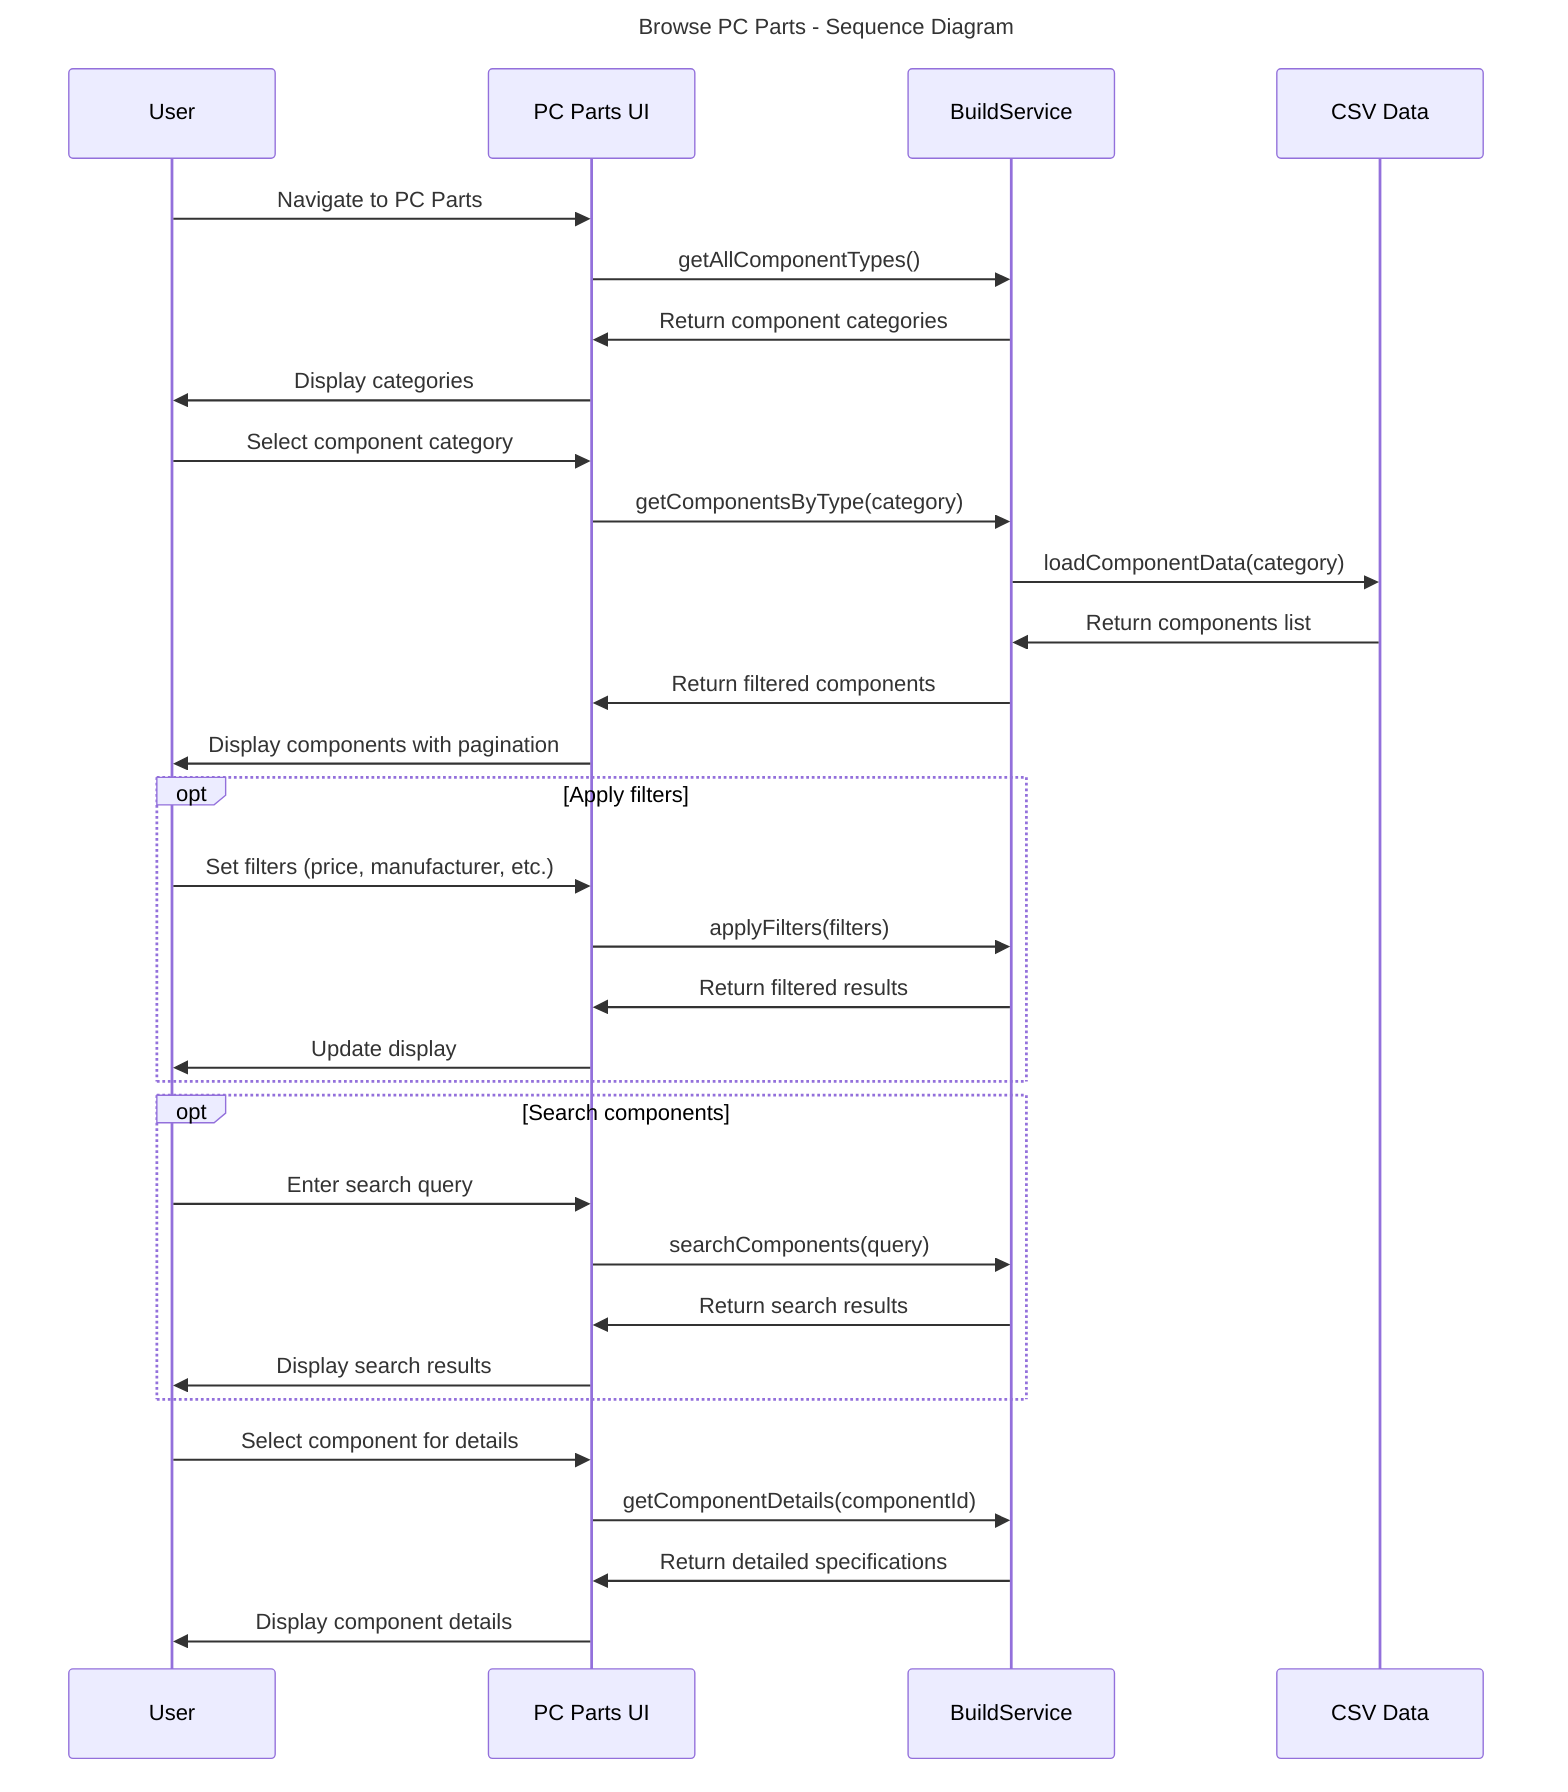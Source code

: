 ---
title: Browse PC Parts - Sequence Diagram
---
sequenceDiagram
    participant User
    participant UI as PC Parts UI
    participant BuildService
    participant CSVData as CSV Data

    User->>UI: Navigate to PC Parts
    UI->>BuildService: getAllComponentTypes()
    BuildService->>UI: Return component categories
    UI->>User: Display categories
    
    User->>UI: Select component category
    UI->>BuildService: getComponentsByType(category)
    BuildService->>CSVData: loadComponentData(category)
    CSVData->>BuildService: Return components list
    BuildService->>UI: Return filtered components
    UI->>User: Display components with pagination
    
    opt Apply filters
        User->>UI: Set filters (price, manufacturer, etc.)
        UI->>BuildService: applyFilters(filters)
        BuildService->>UI: Return filtered results
        UI->>User: Update display
    end
    
    opt Search components
        User->>UI: Enter search query
        UI->>BuildService: searchComponents(query)
        BuildService->>UI: Return search results
        UI->>User: Display search results
    end
    
    User->>UI: Select component for details
    UI->>BuildService: getComponentDetails(componentId)
    BuildService->>UI: Return detailed specifications
    UI->>User: Display component details
